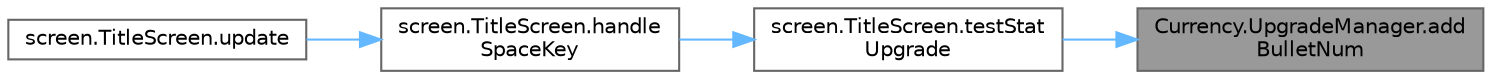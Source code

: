 digraph "Currency.UpgradeManager.addBulletNum"
{
 // LATEX_PDF_SIZE
  bgcolor="transparent";
  edge [fontname=Helvetica,fontsize=10,labelfontname=Helvetica,labelfontsize=10];
  node [fontname=Helvetica,fontsize=10,shape=box,height=0.2,width=0.4];
  rankdir="RL";
  Node1 [id="Node000001",label="Currency.UpgradeManager.add\lBulletNum",height=0.2,width=0.4,color="gray40", fillcolor="grey60", style="filled", fontcolor="black",tooltip=" "];
  Node1 -> Node2 [id="edge1_Node000001_Node000002",dir="back",color="steelblue1",style="solid",tooltip=" "];
  Node2 [id="Node000002",label="screen.TitleScreen.testStat\lUpgrade",height=0.2,width=0.4,color="grey40", fillcolor="white", style="filled",URL="$classscreen_1_1_title_screen.html#a64bde84610fa44a3ef12fcf017ef3217",tooltip="runs when player do buying things when store system is ready – unwrap annotated code and rename this ..."];
  Node2 -> Node3 [id="edge2_Node000002_Node000003",dir="back",color="steelblue1",style="solid",tooltip=" "];
  Node3 [id="Node000003",label="screen.TitleScreen.handle\lSpaceKey",height=0.2,width=0.4,color="grey40", fillcolor="white", style="filled",URL="$classscreen_1_1_title_screen.html#aecedcd5e961b0da973cf9ef5c37ece6c",tooltip=" "];
  Node3 -> Node4 [id="edge3_Node000003_Node000004",dir="back",color="steelblue1",style="solid",tooltip=" "];
  Node4 [id="Node000004",label="screen.TitleScreen.update",height=0.2,width=0.4,color="grey40", fillcolor="white", style="filled",URL="$classscreen_1_1_title_screen.html#a3d9cb268fcea0fb80c636094b7da3a3d",tooltip="Updates the elements on screen and checks for events."];
}
